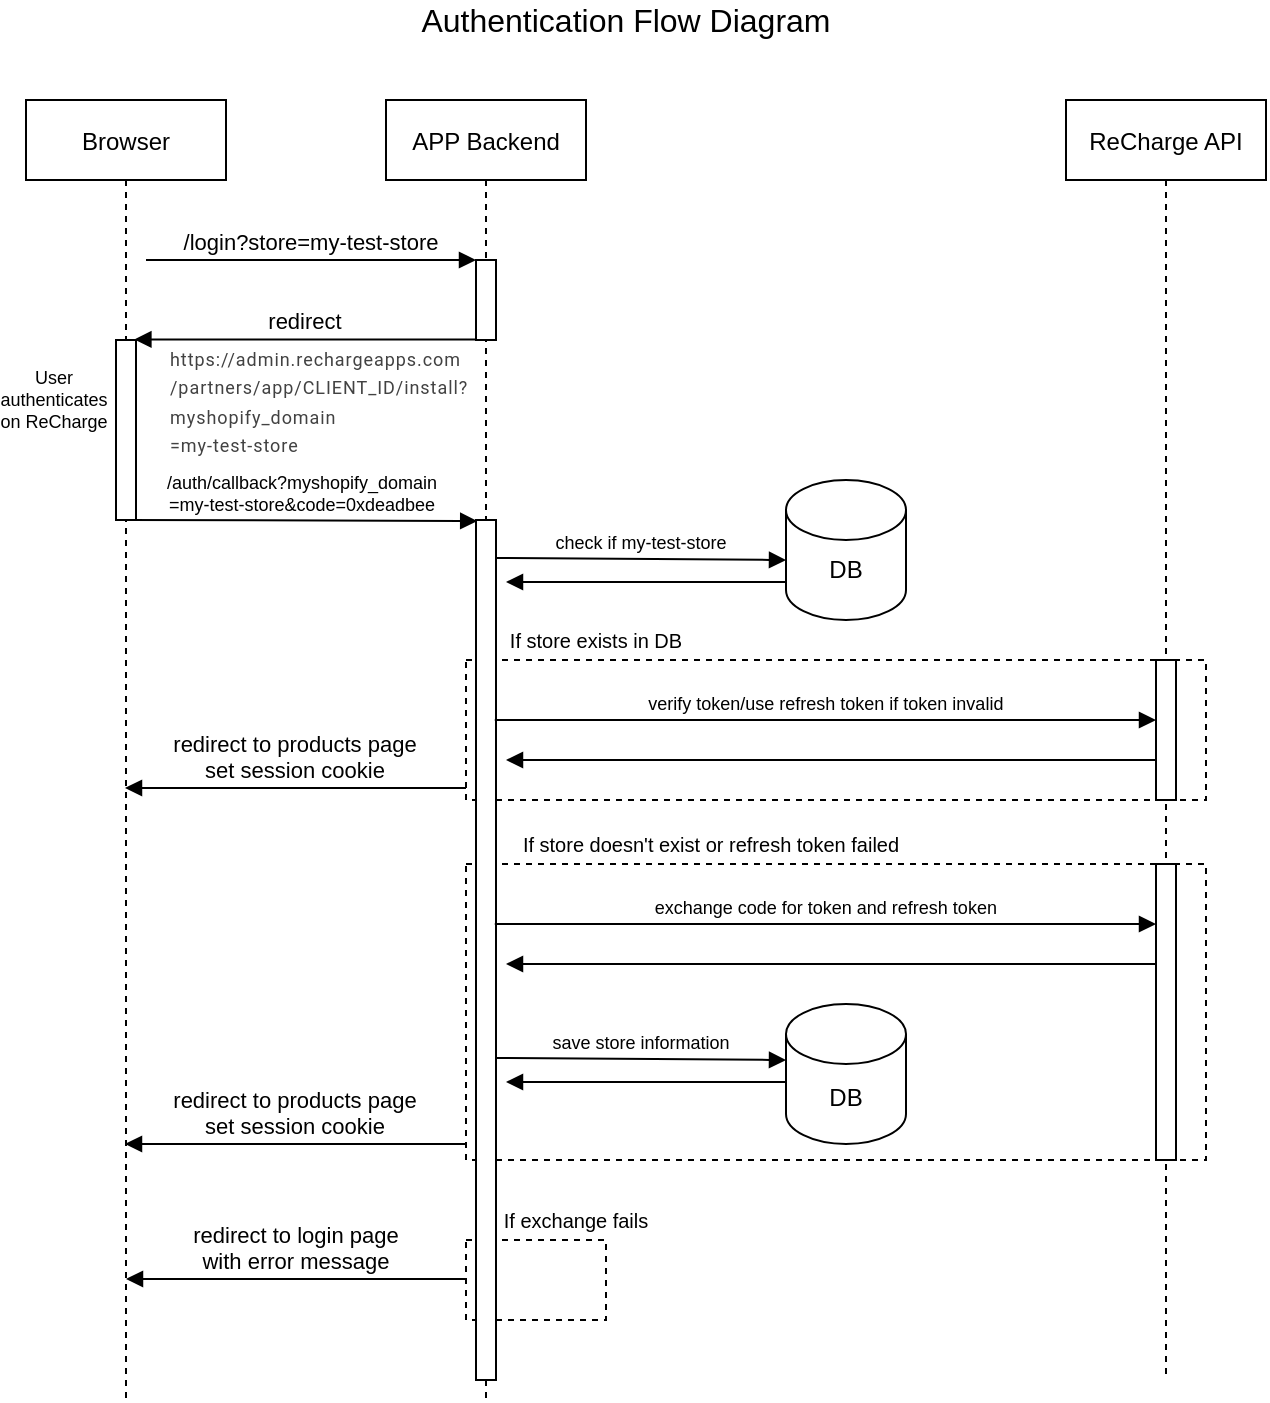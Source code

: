 <mxfile version="15.0.5" type="github">
  <diagram id="kgpKYQtTHZ0yAKxKKP6v" name="Page-1">
    <mxGraphModel dx="1306" dy="765" grid="1" gridSize="10" guides="1" tooltips="1" connect="1" arrows="1" fold="1" page="1" pageScale="1" pageWidth="850" pageHeight="1100" math="0" shadow="0">
      <root>
        <mxCell id="0" />
        <mxCell id="1" parent="0" />
        <mxCell id="TPHXrGvYeUuMaKjNGiBd-49" value="" style="rounded=0;whiteSpace=wrap;html=1;dashed=1;fontSize=9;" vertex="1" parent="1">
          <mxGeometry x="340" y="650" width="70" height="40" as="geometry" />
        </mxCell>
        <mxCell id="TPHXrGvYeUuMaKjNGiBd-38" value="" style="rounded=0;whiteSpace=wrap;html=1;dashed=1;fontSize=9;" vertex="1" parent="1">
          <mxGeometry x="340" y="462" width="370" height="148" as="geometry" />
        </mxCell>
        <mxCell id="TPHXrGvYeUuMaKjNGiBd-20" value="" style="rounded=0;whiteSpace=wrap;html=1;dashed=1;fontSize=9;" vertex="1" parent="1">
          <mxGeometry x="340" y="360" width="370" height="70" as="geometry" />
        </mxCell>
        <mxCell id="3nuBFxr9cyL0pnOWT2aG-1" value="Browser" style="shape=umlLifeline;perimeter=lifelinePerimeter;container=1;collapsible=0;recursiveResize=0;rounded=0;shadow=0;strokeWidth=1;" parent="1" vertex="1">
          <mxGeometry x="120" y="80" width="100" height="650" as="geometry" />
        </mxCell>
        <mxCell id="TPHXrGvYeUuMaKjNGiBd-8" value="" style="points=[];perimeter=orthogonalPerimeter;rounded=0;shadow=0;strokeWidth=1;" vertex="1" parent="3nuBFxr9cyL0pnOWT2aG-1">
          <mxGeometry x="45" y="120" width="10" height="90" as="geometry" />
        </mxCell>
        <mxCell id="3nuBFxr9cyL0pnOWT2aG-5" value="APP Backend" style="shape=umlLifeline;perimeter=lifelinePerimeter;container=1;collapsible=0;recursiveResize=0;rounded=0;shadow=0;strokeWidth=1;" parent="1" vertex="1">
          <mxGeometry x="300" y="80" width="100" height="650" as="geometry" />
        </mxCell>
        <mxCell id="3nuBFxr9cyL0pnOWT2aG-6" value="" style="points=[];perimeter=orthogonalPerimeter;rounded=0;shadow=0;strokeWidth=1;" parent="3nuBFxr9cyL0pnOWT2aG-5" vertex="1">
          <mxGeometry x="45" y="80" width="10" height="40" as="geometry" />
        </mxCell>
        <mxCell id="3nuBFxr9cyL0pnOWT2aG-8" value="/login?store=my-test-store" style="verticalAlign=bottom;endArrow=block;entryX=0;entryY=0;shadow=0;strokeWidth=1;" parent="1" target="3nuBFxr9cyL0pnOWT2aG-6" edge="1">
          <mxGeometry relative="1" as="geometry">
            <mxPoint x="180" y="160" as="sourcePoint" />
          </mxGeometry>
        </mxCell>
        <mxCell id="3nuBFxr9cyL0pnOWT2aG-9" value="redirect" style="verticalAlign=bottom;endArrow=block;entryX=0.92;entryY=-0.003;shadow=0;strokeWidth=1;entryDx=0;entryDy=0;entryPerimeter=0;" parent="1" source="3nuBFxr9cyL0pnOWT2aG-6" target="TPHXrGvYeUuMaKjNGiBd-8" edge="1">
          <mxGeometry relative="1" as="geometry">
            <mxPoint x="240" y="200" as="sourcePoint" />
            <mxPoint x="180" y="200" as="targetPoint" />
          </mxGeometry>
        </mxCell>
        <mxCell id="TPHXrGvYeUuMaKjNGiBd-1" value="&lt;font style=&quot;font-size: 16px&quot;&gt;Authentication Flow Diagram&lt;/font&gt;" style="text;html=1;strokeColor=none;fillColor=none;align=center;verticalAlign=middle;whiteSpace=wrap;rounded=0;" vertex="1" parent="1">
          <mxGeometry x="310" y="30" width="220" height="20" as="geometry" />
        </mxCell>
        <mxCell id="TPHXrGvYeUuMaKjNGiBd-2" value="ReCharge API" style="shape=umlLifeline;perimeter=lifelinePerimeter;container=1;collapsible=0;recursiveResize=0;rounded=0;shadow=0;strokeWidth=1;" vertex="1" parent="1">
          <mxGeometry x="640" y="80" width="100" height="640" as="geometry" />
        </mxCell>
        <mxCell id="TPHXrGvYeUuMaKjNGiBd-4" value="" style="shape=cylinder3;whiteSpace=wrap;html=1;boundedLbl=1;backgroundOutline=1;size=15;" vertex="1" parent="1">
          <mxGeometry x="500" y="270" width="60" height="70" as="geometry" />
        </mxCell>
        <mxCell id="TPHXrGvYeUuMaKjNGiBd-5" value="DB" style="text;html=1;strokeColor=none;fillColor=none;align=center;verticalAlign=middle;whiteSpace=wrap;rounded=0;" vertex="1" parent="1">
          <mxGeometry x="510" y="305" width="40" height="20" as="geometry" />
        </mxCell>
        <mxCell id="TPHXrGvYeUuMaKjNGiBd-7" value="&lt;span style=&quot;color: rgb(66 , 66 , 66) ; font-family: &amp;#34;roboto&amp;#34; , sans-serif ; letter-spacing: 0.47px ; background-color: rgb(255 , 255 , 255)&quot;&gt;&lt;font style=&quot;font-size: 9px&quot;&gt;https://admin.rechargeapps.com&lt;br&gt;/partners/app/CLIENT_ID/install?myshopify_domain&lt;br&gt;=my-test-store&lt;/font&gt;&lt;/span&gt;" style="text;html=1;strokeColor=none;fillColor=none;align=left;verticalAlign=middle;whiteSpace=wrap;rounded=0;" vertex="1" parent="1">
          <mxGeometry x="190" y="220" width="160" height="20" as="geometry" />
        </mxCell>
        <mxCell id="TPHXrGvYeUuMaKjNGiBd-11" value="/auth/callback?myshopify_domain&#xa;=my-test-store&amp;code=0xdeadbee" style="verticalAlign=bottom;endArrow=block;entryX=0;entryY=0;shadow=0;strokeWidth=1;exitX=0.494;exitY=0.265;exitDx=0;exitDy=0;exitPerimeter=0;fontSize=9;fontStyle=0" edge="1" parent="1">
          <mxGeometry relative="1" as="geometry">
            <mxPoint x="170.0" y="290" as="sourcePoint" />
            <mxPoint x="345.6" y="290.5" as="targetPoint" />
          </mxGeometry>
        </mxCell>
        <mxCell id="TPHXrGvYeUuMaKjNGiBd-12" value="" style="points=[];perimeter=orthogonalPerimeter;rounded=0;shadow=0;strokeWidth=1;" vertex="1" parent="1">
          <mxGeometry x="345" y="290" width="10" height="430" as="geometry" />
        </mxCell>
        <mxCell id="TPHXrGvYeUuMaKjNGiBd-15" value="check if my-test-store" style="verticalAlign=bottom;endArrow=block;shadow=0;strokeWidth=1;exitX=0.494;exitY=0.265;exitDx=0;exitDy=0;exitPerimeter=0;fontSize=9;fontStyle=0" edge="1" parent="1">
          <mxGeometry relative="1" as="geometry">
            <mxPoint x="355" y="309" as="sourcePoint" />
            <mxPoint x="500" y="310" as="targetPoint" />
          </mxGeometry>
        </mxCell>
        <mxCell id="TPHXrGvYeUuMaKjNGiBd-21" value="&lt;font size=&quot;1&quot;&gt;If store exists in DB&lt;/font&gt;" style="text;html=1;strokeColor=none;fillColor=none;align=center;verticalAlign=middle;whiteSpace=wrap;rounded=0;dashed=1;fontSize=9;" vertex="1" parent="1">
          <mxGeometry x="345" y="340" width="120" height="20" as="geometry" />
        </mxCell>
        <mxCell id="TPHXrGvYeUuMaKjNGiBd-22" value="" style="points=[];perimeter=orthogonalPerimeter;rounded=0;shadow=0;strokeWidth=1;" vertex="1" parent="1">
          <mxGeometry x="685" y="360" width="10" height="70" as="geometry" />
        </mxCell>
        <mxCell id="TPHXrGvYeUuMaKjNGiBd-24" value="verify token/use refresh token if token invalid" style="verticalAlign=bottom;endArrow=block;shadow=0;strokeWidth=1;exitX=0.494;exitY=0.265;exitDx=0;exitDy=0;exitPerimeter=0;fontSize=9;fontStyle=0;" edge="1" parent="1" target="TPHXrGvYeUuMaKjNGiBd-22">
          <mxGeometry relative="1" as="geometry">
            <mxPoint x="354.4" y="390" as="sourcePoint" />
            <mxPoint x="680" y="391" as="targetPoint" />
          </mxGeometry>
        </mxCell>
        <mxCell id="TPHXrGvYeUuMaKjNGiBd-25" value="" style="verticalAlign=bottom;endArrow=block;shadow=0;strokeWidth=1;" edge="1" parent="1">
          <mxGeometry relative="1" as="geometry">
            <mxPoint x="685" y="410" as="sourcePoint" />
            <mxPoint x="360" y="410" as="targetPoint" />
          </mxGeometry>
        </mxCell>
        <mxCell id="TPHXrGvYeUuMaKjNGiBd-28" value="" style="verticalAlign=bottom;endArrow=block;shadow=0;strokeWidth=1;" edge="1" parent="1">
          <mxGeometry relative="1" as="geometry">
            <mxPoint x="500" y="321" as="sourcePoint" />
            <mxPoint x="360" y="321" as="targetPoint" />
          </mxGeometry>
        </mxCell>
        <mxCell id="TPHXrGvYeUuMaKjNGiBd-29" value="redirect to products page&#xa;set session cookie" style="verticalAlign=bottom;endArrow=block;shadow=0;strokeWidth=1;" edge="1" parent="1">
          <mxGeometry relative="1" as="geometry">
            <mxPoint x="340" y="424" as="sourcePoint" />
            <mxPoint x="169.5" y="424" as="targetPoint" />
          </mxGeometry>
        </mxCell>
        <mxCell id="TPHXrGvYeUuMaKjNGiBd-31" value="User&lt;br&gt;authenticates&lt;br&gt;on ReCharge" style="text;html=1;strokeColor=none;fillColor=none;align=center;verticalAlign=middle;whiteSpace=wrap;rounded=0;dashed=1;fontSize=9;" vertex="1" parent="1">
          <mxGeometry x="114.2" y="220" width="40" height="20" as="geometry" />
        </mxCell>
        <mxCell id="TPHXrGvYeUuMaKjNGiBd-39" value="&lt;font size=&quot;1&quot;&gt;If store doesn&#39;t exist or refresh token failed&lt;/font&gt;" style="text;html=1;strokeColor=none;fillColor=none;align=center;verticalAlign=middle;whiteSpace=wrap;rounded=0;dashed=1;fontSize=9;" vertex="1" parent="1">
          <mxGeometry x="340" y="442" width="245" height="20" as="geometry" />
        </mxCell>
        <mxCell id="TPHXrGvYeUuMaKjNGiBd-40" value="exchange code for token and refresh token" style="verticalAlign=bottom;endArrow=block;shadow=0;strokeWidth=1;exitX=0.494;exitY=0.265;exitDx=0;exitDy=0;exitPerimeter=0;fontSize=9;fontStyle=0;" edge="1" parent="1">
          <mxGeometry relative="1" as="geometry">
            <mxPoint x="354.4" y="492" as="sourcePoint" />
            <mxPoint x="685" y="492" as="targetPoint" />
          </mxGeometry>
        </mxCell>
        <mxCell id="TPHXrGvYeUuMaKjNGiBd-41" value="" style="verticalAlign=bottom;endArrow=block;shadow=0;strokeWidth=1;" edge="1" parent="1">
          <mxGeometry relative="1" as="geometry">
            <mxPoint x="685" y="512" as="sourcePoint" />
            <mxPoint x="360" y="512" as="targetPoint" />
          </mxGeometry>
        </mxCell>
        <mxCell id="TPHXrGvYeUuMaKjNGiBd-42" value="DB" style="text;html=1;strokeColor=none;fillColor=none;align=center;verticalAlign=middle;whiteSpace=wrap;rounded=0;" vertex="1" parent="1">
          <mxGeometry x="510" y="570" width="40" height="20" as="geometry" />
        </mxCell>
        <mxCell id="TPHXrGvYeUuMaKjNGiBd-43" value="save store information" style="verticalAlign=bottom;endArrow=block;shadow=0;strokeWidth=1;exitX=0.494;exitY=0.265;exitDx=0;exitDy=0;exitPerimeter=0;fontSize=9;fontStyle=0" edge="1" parent="1">
          <mxGeometry relative="1" as="geometry">
            <mxPoint x="355" y="559" as="sourcePoint" />
            <mxPoint x="500" y="560" as="targetPoint" />
          </mxGeometry>
        </mxCell>
        <mxCell id="TPHXrGvYeUuMaKjNGiBd-44" value="" style="verticalAlign=bottom;endArrow=block;shadow=0;strokeWidth=1;" edge="1" parent="1">
          <mxGeometry relative="1" as="geometry">
            <mxPoint x="500" y="571" as="sourcePoint" />
            <mxPoint x="360" y="571" as="targetPoint" />
          </mxGeometry>
        </mxCell>
        <mxCell id="TPHXrGvYeUuMaKjNGiBd-45" value="" style="shape=cylinder3;whiteSpace=wrap;html=1;boundedLbl=1;backgroundOutline=1;size=15;" vertex="1" parent="1">
          <mxGeometry x="500" y="532" width="60" height="70" as="geometry" />
        </mxCell>
        <mxCell id="TPHXrGvYeUuMaKjNGiBd-46" value="DB" style="text;html=1;strokeColor=none;fillColor=none;align=center;verticalAlign=middle;whiteSpace=wrap;rounded=0;" vertex="1" parent="1">
          <mxGeometry x="510" y="569" width="40" height="20" as="geometry" />
        </mxCell>
        <mxCell id="TPHXrGvYeUuMaKjNGiBd-47" value="" style="points=[];perimeter=orthogonalPerimeter;rounded=0;shadow=0;strokeWidth=1;" vertex="1" parent="1">
          <mxGeometry x="685" y="462" width="10" height="148" as="geometry" />
        </mxCell>
        <mxCell id="TPHXrGvYeUuMaKjNGiBd-48" value="redirect to products page&#xa;set session cookie" style="verticalAlign=bottom;endArrow=block;shadow=0;strokeWidth=1;" edge="1" parent="1">
          <mxGeometry relative="1" as="geometry">
            <mxPoint x="340" y="602" as="sourcePoint" />
            <mxPoint x="169.5" y="602" as="targetPoint" />
          </mxGeometry>
        </mxCell>
        <mxCell id="TPHXrGvYeUuMaKjNGiBd-50" value="&lt;font size=&quot;1&quot;&gt;If exchange fails&lt;/font&gt;" style="text;html=1;strokeColor=none;fillColor=none;align=center;verticalAlign=middle;whiteSpace=wrap;rounded=0;dashed=1;fontSize=9;" vertex="1" parent="1">
          <mxGeometry x="340" y="630" width="110" height="20" as="geometry" />
        </mxCell>
        <mxCell id="TPHXrGvYeUuMaKjNGiBd-53" value="redirect to login page&#xa;with error message" style="verticalAlign=bottom;endArrow=block;shadow=0;strokeWidth=1;" edge="1" parent="1">
          <mxGeometry relative="1" as="geometry">
            <mxPoint x="340.5" y="669.5" as="sourcePoint" />
            <mxPoint x="170" y="669.5" as="targetPoint" />
          </mxGeometry>
        </mxCell>
      </root>
    </mxGraphModel>
  </diagram>
</mxfile>
